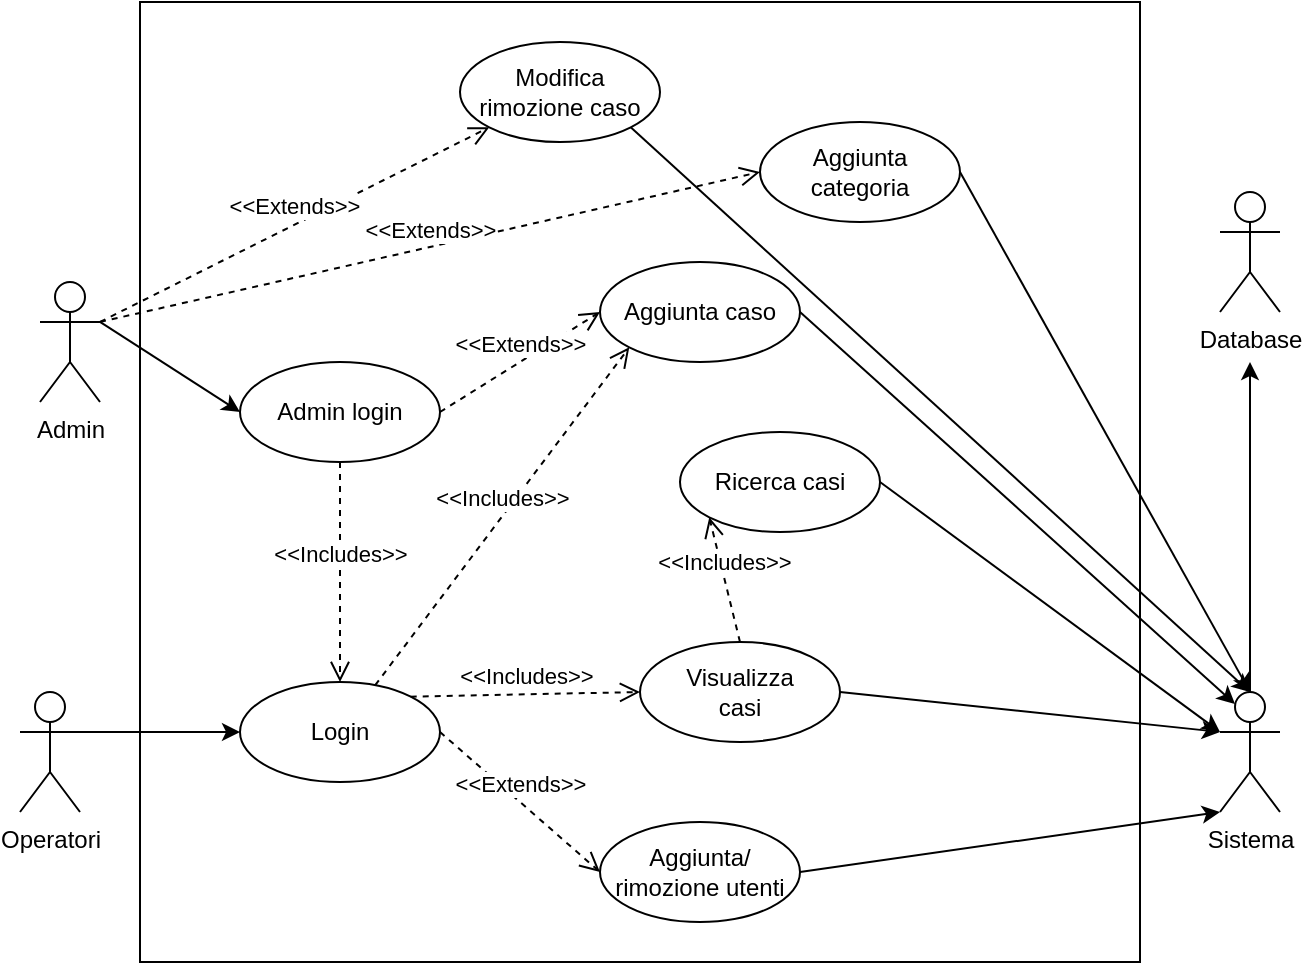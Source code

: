 <mxfile version="11.2.8" pages="1"><diagram id="Zz-uDBCaq-Cw3gDOwq8S" name="Page-1"><mxGraphModel dx="1038" dy="587" grid="1" gridSize="10" guides="1" tooltips="1" connect="1" arrows="1" fold="1" page="1" pageScale="1" pageWidth="827" pageHeight="1169" math="0" shadow="0"><root><mxCell id="0"/><mxCell id="1" parent="0"/><mxCell id="5XP4xlq48F-6uo9nkfC5-2" value="Admin" style="shape=umlActor;verticalLabelPosition=bottom;labelBackgroundColor=#ffffff;verticalAlign=top;html=1;outlineConnect=0;" vertex="1" parent="1"><mxGeometry x="150" y="260" width="30" height="60" as="geometry"/></mxCell><mxCell id="5XP4xlq48F-6uo9nkfC5-6" value="Operatori" style="shape=umlActor;verticalLabelPosition=bottom;labelBackgroundColor=#ffffff;verticalAlign=top;html=1;outlineConnect=0;" vertex="1" parent="1"><mxGeometry x="140" y="465" width="30" height="60" as="geometry"/></mxCell><mxCell id="5XP4xlq48F-6uo9nkfC5-9" value="Login" style="ellipse;whiteSpace=wrap;html=1;" vertex="1" parent="1"><mxGeometry x="250" y="460" width="100" height="50" as="geometry"/></mxCell><mxCell id="5XP4xlq48F-6uo9nkfC5-11" value="" style="endArrow=classic;html=1;entryX=0;entryY=0.5;entryDx=0;entryDy=0;exitX=1;exitY=0.333;exitDx=0;exitDy=0;exitPerimeter=0;" edge="1" parent="1" source="5XP4xlq48F-6uo9nkfC5-6" target="5XP4xlq48F-6uo9nkfC5-9"><mxGeometry width="50" height="50" relative="1" as="geometry"><mxPoint x="170" y="510" as="sourcePoint"/><mxPoint x="220" y="460" as="targetPoint"/></mxGeometry></mxCell><mxCell id="5XP4xlq48F-6uo9nkfC5-12" value="" style="endArrow=classic;html=1;entryX=0;entryY=0.5;entryDx=0;entryDy=0;exitX=1;exitY=0.333;exitDx=0;exitDy=0;exitPerimeter=0;" edge="1" parent="1" source="5XP4xlq48F-6uo9nkfC5-2" target="5XP4xlq48F-6uo9nkfC5-13"><mxGeometry width="50" height="50" relative="1" as="geometry"><mxPoint x="170" y="350" as="sourcePoint"/><mxPoint x="220" y="380" as="targetPoint"/></mxGeometry></mxCell><mxCell id="5XP4xlq48F-6uo9nkfC5-13" value="Admin login" style="ellipse;whiteSpace=wrap;html=1;" vertex="1" parent="1"><mxGeometry x="250" y="300" width="100" height="50" as="geometry"/></mxCell><mxCell id="5XP4xlq48F-6uo9nkfC5-15" value="&amp;lt;&amp;lt;Includes&amp;gt;&amp;gt;" style="html=1;verticalAlign=bottom;endArrow=open;dashed=1;endSize=8;exitX=0.5;exitY=1;exitDx=0;exitDy=0;" edge="1" parent="1" source="5XP4xlq48F-6uo9nkfC5-13" target="5XP4xlq48F-6uo9nkfC5-9"><mxGeometry relative="1" as="geometry"><mxPoint x="210" y="570" as="sourcePoint"/><mxPoint x="130" y="570" as="targetPoint"/></mxGeometry></mxCell><mxCell id="5XP4xlq48F-6uo9nkfC5-16" value="&lt;div&gt;Aggiunta/&lt;/div&gt;&lt;div&gt;rimozione utenti&lt;br&gt;&lt;/div&gt;" style="ellipse;whiteSpace=wrap;html=1;" vertex="1" parent="1"><mxGeometry x="430" y="530" width="100" height="50" as="geometry"/></mxCell><mxCell id="5XP4xlq48F-6uo9nkfC5-17" value="&amp;lt;&amp;lt;Extends&amp;gt;&amp;gt;" style="html=1;verticalAlign=bottom;endArrow=open;dashed=1;endSize=8;exitX=1;exitY=0.5;exitDx=0;exitDy=0;entryX=0;entryY=0.5;entryDx=0;entryDy=0;" edge="1" parent="1" source="5XP4xlq48F-6uo9nkfC5-9" target="5XP4xlq48F-6uo9nkfC5-16"><mxGeometry relative="1" as="geometry"><mxPoint x="310" y="360" as="sourcePoint"/><mxPoint x="310" y="470" as="targetPoint"/></mxGeometry></mxCell><mxCell id="5XP4xlq48F-6uo9nkfC5-19" value="&lt;div&gt;Visualizza&lt;/div&gt;&lt;div&gt;casi&lt;br&gt;&lt;/div&gt;" style="ellipse;whiteSpace=wrap;html=1;" vertex="1" parent="1"><mxGeometry x="450" y="440" width="100" height="50" as="geometry"/></mxCell><mxCell id="5XP4xlq48F-6uo9nkfC5-20" value="&amp;lt;&amp;lt;Includes&amp;gt;&amp;gt;" style="html=1;verticalAlign=bottom;endArrow=open;dashed=1;endSize=8;exitX=1;exitY=0;exitDx=0;exitDy=0;entryX=0;entryY=0.5;entryDx=0;entryDy=0;" edge="1" parent="1" source="5XP4xlq48F-6uo9nkfC5-9" target="5XP4xlq48F-6uo9nkfC5-19"><mxGeometry relative="1" as="geometry"><mxPoint x="310" y="360" as="sourcePoint"/><mxPoint x="310" y="470" as="targetPoint"/></mxGeometry></mxCell><mxCell id="5XP4xlq48F-6uo9nkfC5-22" value="Aggiunta caso" style="ellipse;whiteSpace=wrap;html=1;" vertex="1" parent="1"><mxGeometry x="430" y="250" width="100" height="50" as="geometry"/></mxCell><mxCell id="5XP4xlq48F-6uo9nkfC5-23" value="&amp;lt;&amp;lt;Extends&amp;gt;&amp;gt;" style="html=1;verticalAlign=bottom;endArrow=open;dashed=1;endSize=8;exitX=1;exitY=0.5;exitDx=0;exitDy=0;entryX=0;entryY=0.5;entryDx=0;entryDy=0;" edge="1" parent="1" source="5XP4xlq48F-6uo9nkfC5-13" target="5XP4xlq48F-6uo9nkfC5-22"><mxGeometry relative="1" as="geometry"><mxPoint x="310" y="360" as="sourcePoint"/><mxPoint x="310" y="470" as="targetPoint"/></mxGeometry></mxCell><mxCell id="5XP4xlq48F-6uo9nkfC5-24" value="&amp;lt;&amp;lt;Includes&amp;gt;&amp;gt;" style="html=1;verticalAlign=bottom;endArrow=open;dashed=1;endSize=8;entryX=0;entryY=1;entryDx=0;entryDy=0;" edge="1" parent="1" source="5XP4xlq48F-6uo9nkfC5-9" target="5XP4xlq48F-6uo9nkfC5-22"><mxGeometry relative="1" as="geometry"><mxPoint x="330" y="430" as="sourcePoint"/><mxPoint x="320" y="480" as="targetPoint"/></mxGeometry></mxCell><mxCell id="5XP4xlq48F-6uo9nkfC5-25" value="Ricerca casi" style="ellipse;whiteSpace=wrap;html=1;" vertex="1" parent="1"><mxGeometry x="470" y="335" width="100" height="50" as="geometry"/></mxCell><mxCell id="5XP4xlq48F-6uo9nkfC5-26" value="&amp;lt;&amp;lt;Includes&amp;gt;&amp;gt;" style="html=1;verticalAlign=bottom;endArrow=open;dashed=1;endSize=8;exitX=0.5;exitY=0;exitDx=0;exitDy=0;entryX=0;entryY=1;entryDx=0;entryDy=0;" edge="1" parent="1" source="5XP4xlq48F-6uo9nkfC5-19" target="5XP4xlq48F-6uo9nkfC5-25"><mxGeometry relative="1" as="geometry"><mxPoint x="345.355" y="477.322" as="sourcePoint"/><mxPoint x="460" y="475" as="targetPoint"/></mxGeometry></mxCell><mxCell id="5XP4xlq48F-6uo9nkfC5-27" value="Aggiunta categoria" style="ellipse;whiteSpace=wrap;html=1;" vertex="1" parent="1"><mxGeometry x="510" y="180" width="100" height="50" as="geometry"/></mxCell><mxCell id="5XP4xlq48F-6uo9nkfC5-28" value="&amp;lt;&amp;lt;Extends&amp;gt;&amp;gt;" style="html=1;verticalAlign=bottom;endArrow=open;dashed=1;endSize=8;exitX=1;exitY=0.333;exitDx=0;exitDy=0;entryX=0;entryY=0.5;entryDx=0;entryDy=0;exitPerimeter=0;" edge="1" parent="1" source="5XP4xlq48F-6uo9nkfC5-2" target="5XP4xlq48F-6uo9nkfC5-27"><mxGeometry relative="1" as="geometry"><mxPoint x="190" y="275" as="sourcePoint"/><mxPoint x="270" y="225" as="targetPoint"/></mxGeometry></mxCell><mxCell id="5XP4xlq48F-6uo9nkfC5-29" value="Database" style="shape=umlActor;verticalLabelPosition=bottom;labelBackgroundColor=#ffffff;verticalAlign=top;html=1;outlineConnect=0;" vertex="1" parent="1"><mxGeometry x="740" y="215" width="30" height="60" as="geometry"/></mxCell><mxCell id="5XP4xlq48F-6uo9nkfC5-32" value="Sistema" style="shape=umlActor;verticalLabelPosition=bottom;labelBackgroundColor=#ffffff;verticalAlign=top;html=1;outlineConnect=0;" vertex="1" parent="1"><mxGeometry x="740" y="465" width="30" height="60" as="geometry"/></mxCell><mxCell id="5XP4xlq48F-6uo9nkfC5-33" value="" style="endArrow=classic;html=1;exitX=1;exitY=0.5;exitDx=0;exitDy=0;entryX=0.5;entryY=0;entryDx=0;entryDy=0;entryPerimeter=0;" edge="1" parent="1" source="5XP4xlq48F-6uo9nkfC5-27" target="5XP4xlq48F-6uo9nkfC5-32"><mxGeometry width="50" height="50" relative="1" as="geometry"><mxPoint x="620" y="330" as="sourcePoint"/><mxPoint x="670" y="280" as="targetPoint"/></mxGeometry></mxCell><mxCell id="5XP4xlq48F-6uo9nkfC5-34" value="" style="endArrow=classic;html=1;exitX=1;exitY=0.5;exitDx=0;exitDy=0;entryX=0.25;entryY=0.1;entryDx=0;entryDy=0;entryPerimeter=0;" edge="1" parent="1" source="5XP4xlq48F-6uo9nkfC5-22" target="5XP4xlq48F-6uo9nkfC5-32"><mxGeometry width="50" height="50" relative="1" as="geometry"><mxPoint x="620" y="215" as="sourcePoint"/><mxPoint x="757.5" y="481.0" as="targetPoint"/></mxGeometry></mxCell><mxCell id="5XP4xlq48F-6uo9nkfC5-35" value="" style="endArrow=classic;html=1;exitX=1;exitY=0.5;exitDx=0;exitDy=0;entryX=0;entryY=0.333;entryDx=0;entryDy=0;entryPerimeter=0;" edge="1" parent="1" source="5XP4xlq48F-6uo9nkfC5-25" target="5XP4xlq48F-6uo9nkfC5-32"><mxGeometry width="50" height="50" relative="1" as="geometry"><mxPoint x="630" y="225" as="sourcePoint"/><mxPoint x="767.5" y="491.0" as="targetPoint"/></mxGeometry></mxCell><mxCell id="5XP4xlq48F-6uo9nkfC5-36" value="" style="endArrow=classic;html=1;exitX=1;exitY=0.5;exitDx=0;exitDy=0;entryX=0;entryY=0.333;entryDx=0;entryDy=0;entryPerimeter=0;" edge="1" parent="1" source="5XP4xlq48F-6uo9nkfC5-19" target="5XP4xlq48F-6uo9nkfC5-32"><mxGeometry width="50" height="50" relative="1" as="geometry"><mxPoint x="540" y="500" as="sourcePoint"/><mxPoint x="590" y="450" as="targetPoint"/></mxGeometry></mxCell><mxCell id="5XP4xlq48F-6uo9nkfC5-37" value="" style="endArrow=classic;html=1;exitX=1;exitY=0.5;exitDx=0;exitDy=0;entryX=0;entryY=1;entryDx=0;entryDy=0;entryPerimeter=0;" edge="1" parent="1" source="5XP4xlq48F-6uo9nkfC5-16" target="5XP4xlq48F-6uo9nkfC5-32"><mxGeometry width="50" height="50" relative="1" as="geometry"><mxPoint x="560" y="475" as="sourcePoint"/><mxPoint x="750" y="495" as="targetPoint"/></mxGeometry></mxCell><mxCell id="5XP4xlq48F-6uo9nkfC5-38" value="" style="endArrow=classic;html=1;exitX=0.5;exitY=0;exitDx=0;exitDy=0;exitPerimeter=0;" edge="1" parent="1" source="5XP4xlq48F-6uo9nkfC5-32"><mxGeometry width="50" height="50" relative="1" as="geometry"><mxPoint x="570" y="485" as="sourcePoint"/><mxPoint x="755" y="300" as="targetPoint"/></mxGeometry></mxCell><mxCell id="5XP4xlq48F-6uo9nkfC5-39" value="&lt;div&gt;Modifica &lt;br&gt;&lt;/div&gt;&lt;div&gt;rimozione caso&lt;/div&gt;" style="ellipse;whiteSpace=wrap;html=1;" vertex="1" parent="1"><mxGeometry x="360" y="140" width="100" height="50" as="geometry"/></mxCell><mxCell id="5XP4xlq48F-6uo9nkfC5-40" value="&amp;lt;&amp;lt;Extends&amp;gt;&amp;gt;" style="html=1;verticalAlign=bottom;endArrow=open;dashed=1;endSize=8;exitX=1;exitY=0.333;exitDx=0;exitDy=0;entryX=0;entryY=1;entryDx=0;entryDy=0;exitPerimeter=0;" edge="1" parent="1" source="5XP4xlq48F-6uo9nkfC5-2" target="5XP4xlq48F-6uo9nkfC5-39"><mxGeometry relative="1" as="geometry"><mxPoint x="190" y="290" as="sourcePoint"/><mxPoint x="520.0" y="215" as="targetPoint"/></mxGeometry></mxCell><mxCell id="5XP4xlq48F-6uo9nkfC5-41" value="" style="endArrow=classic;html=1;exitX=1;exitY=1;exitDx=0;exitDy=0;entryX=0.5;entryY=0;entryDx=0;entryDy=0;entryPerimeter=0;" edge="1" parent="1" source="5XP4xlq48F-6uo9nkfC5-39" target="5XP4xlq48F-6uo9nkfC5-32"><mxGeometry width="50" height="50" relative="1" as="geometry"><mxPoint x="540" y="285" as="sourcePoint"/><mxPoint x="757.5" y="481.0" as="targetPoint"/></mxGeometry></mxCell><mxCell id="5XP4xlq48F-6uo9nkfC5-42" value="" style="rounded=0;whiteSpace=wrap;html=1;fillColor=none;" vertex="1" parent="1"><mxGeometry x="200" y="120" width="500" height="480" as="geometry"/></mxCell></root></mxGraphModel></diagram></mxfile>